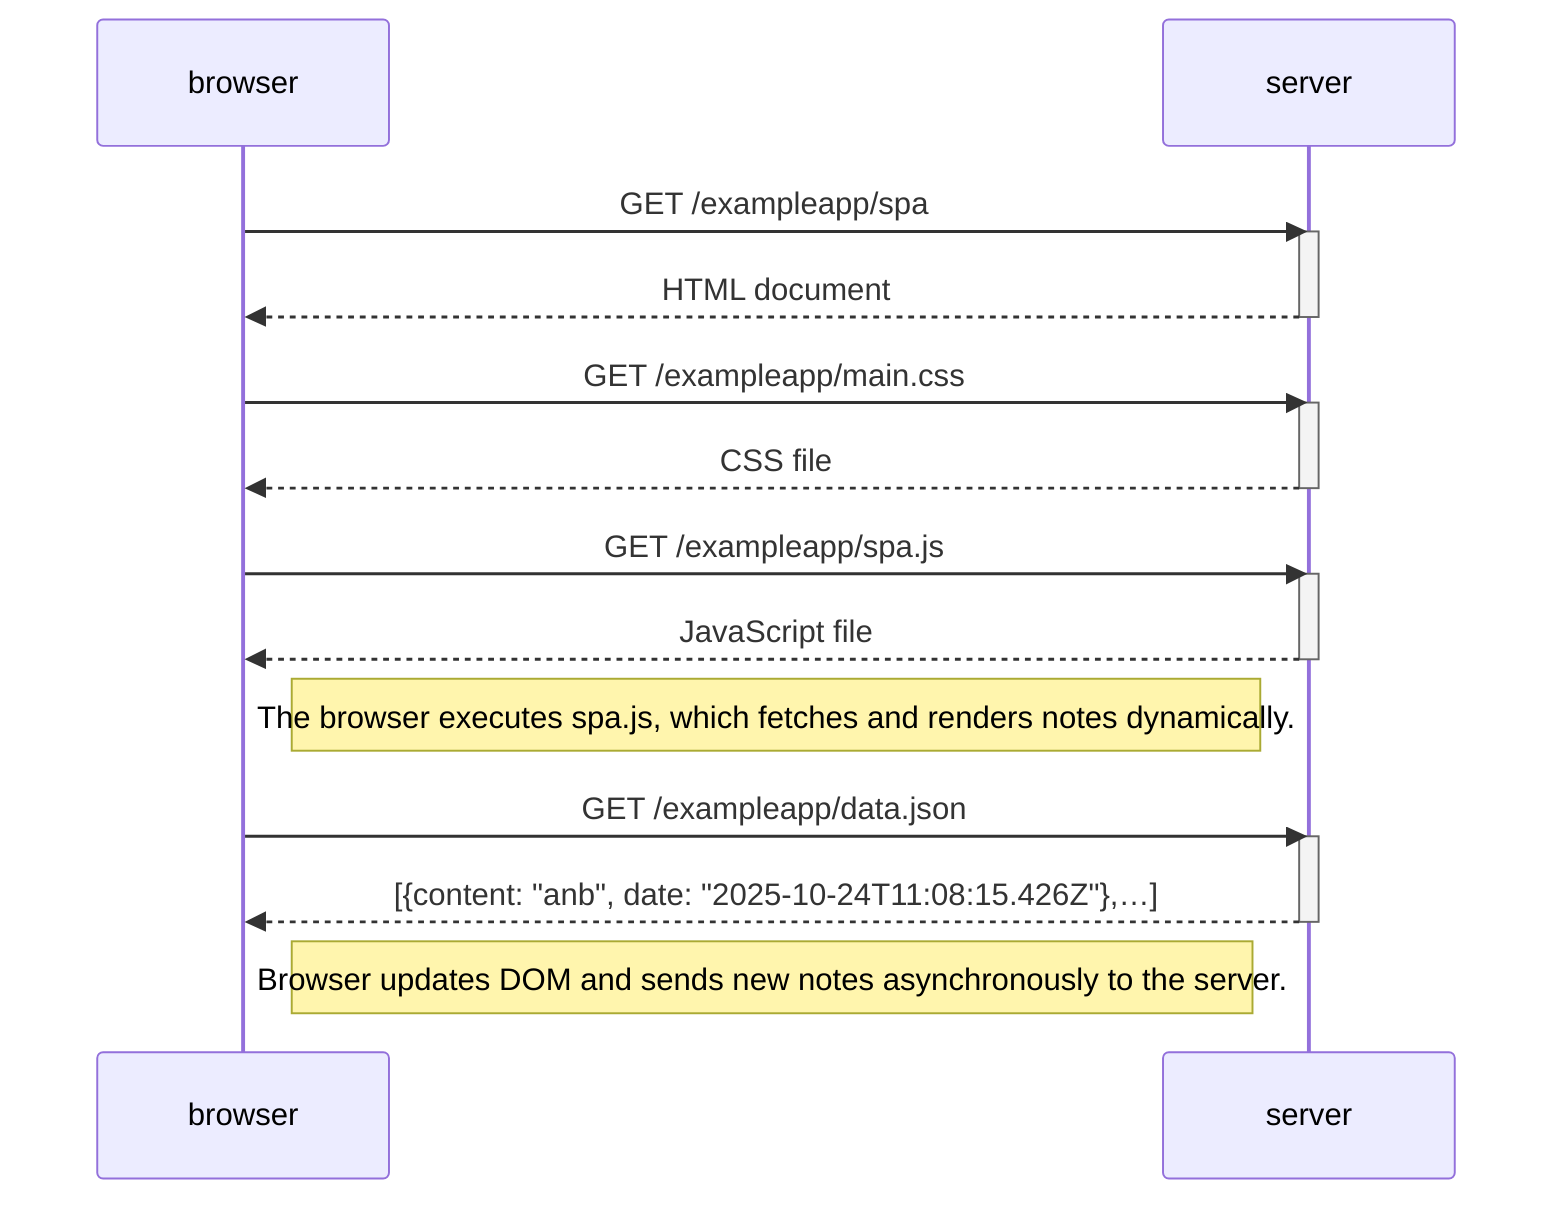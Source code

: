 sequenceDiagram
    participant browser
    participant server

    browser->>server: GET /exampleapp/spa
    activate server
    server-->>browser: HTML document
    deactivate server

    browser->>server: GET /exampleapp/main.css
    activate server
    server-->>browser: CSS file
    deactivate server

    browser->>server: GET /exampleapp/spa.js
    activate server
    server-->>browser: JavaScript file
    deactivate server

    Note right of browser: The browser executes spa.js, which fetches and renders notes dynamically.

    browser->>server: GET /exampleapp/data.json
    activate server
    server-->>browser: [{content: "anb", date: "2025-10-24T11:08:15.426Z"},…]
    deactivate server

    Note right of browser: Browser updates DOM and sends new notes asynchronously to the server.